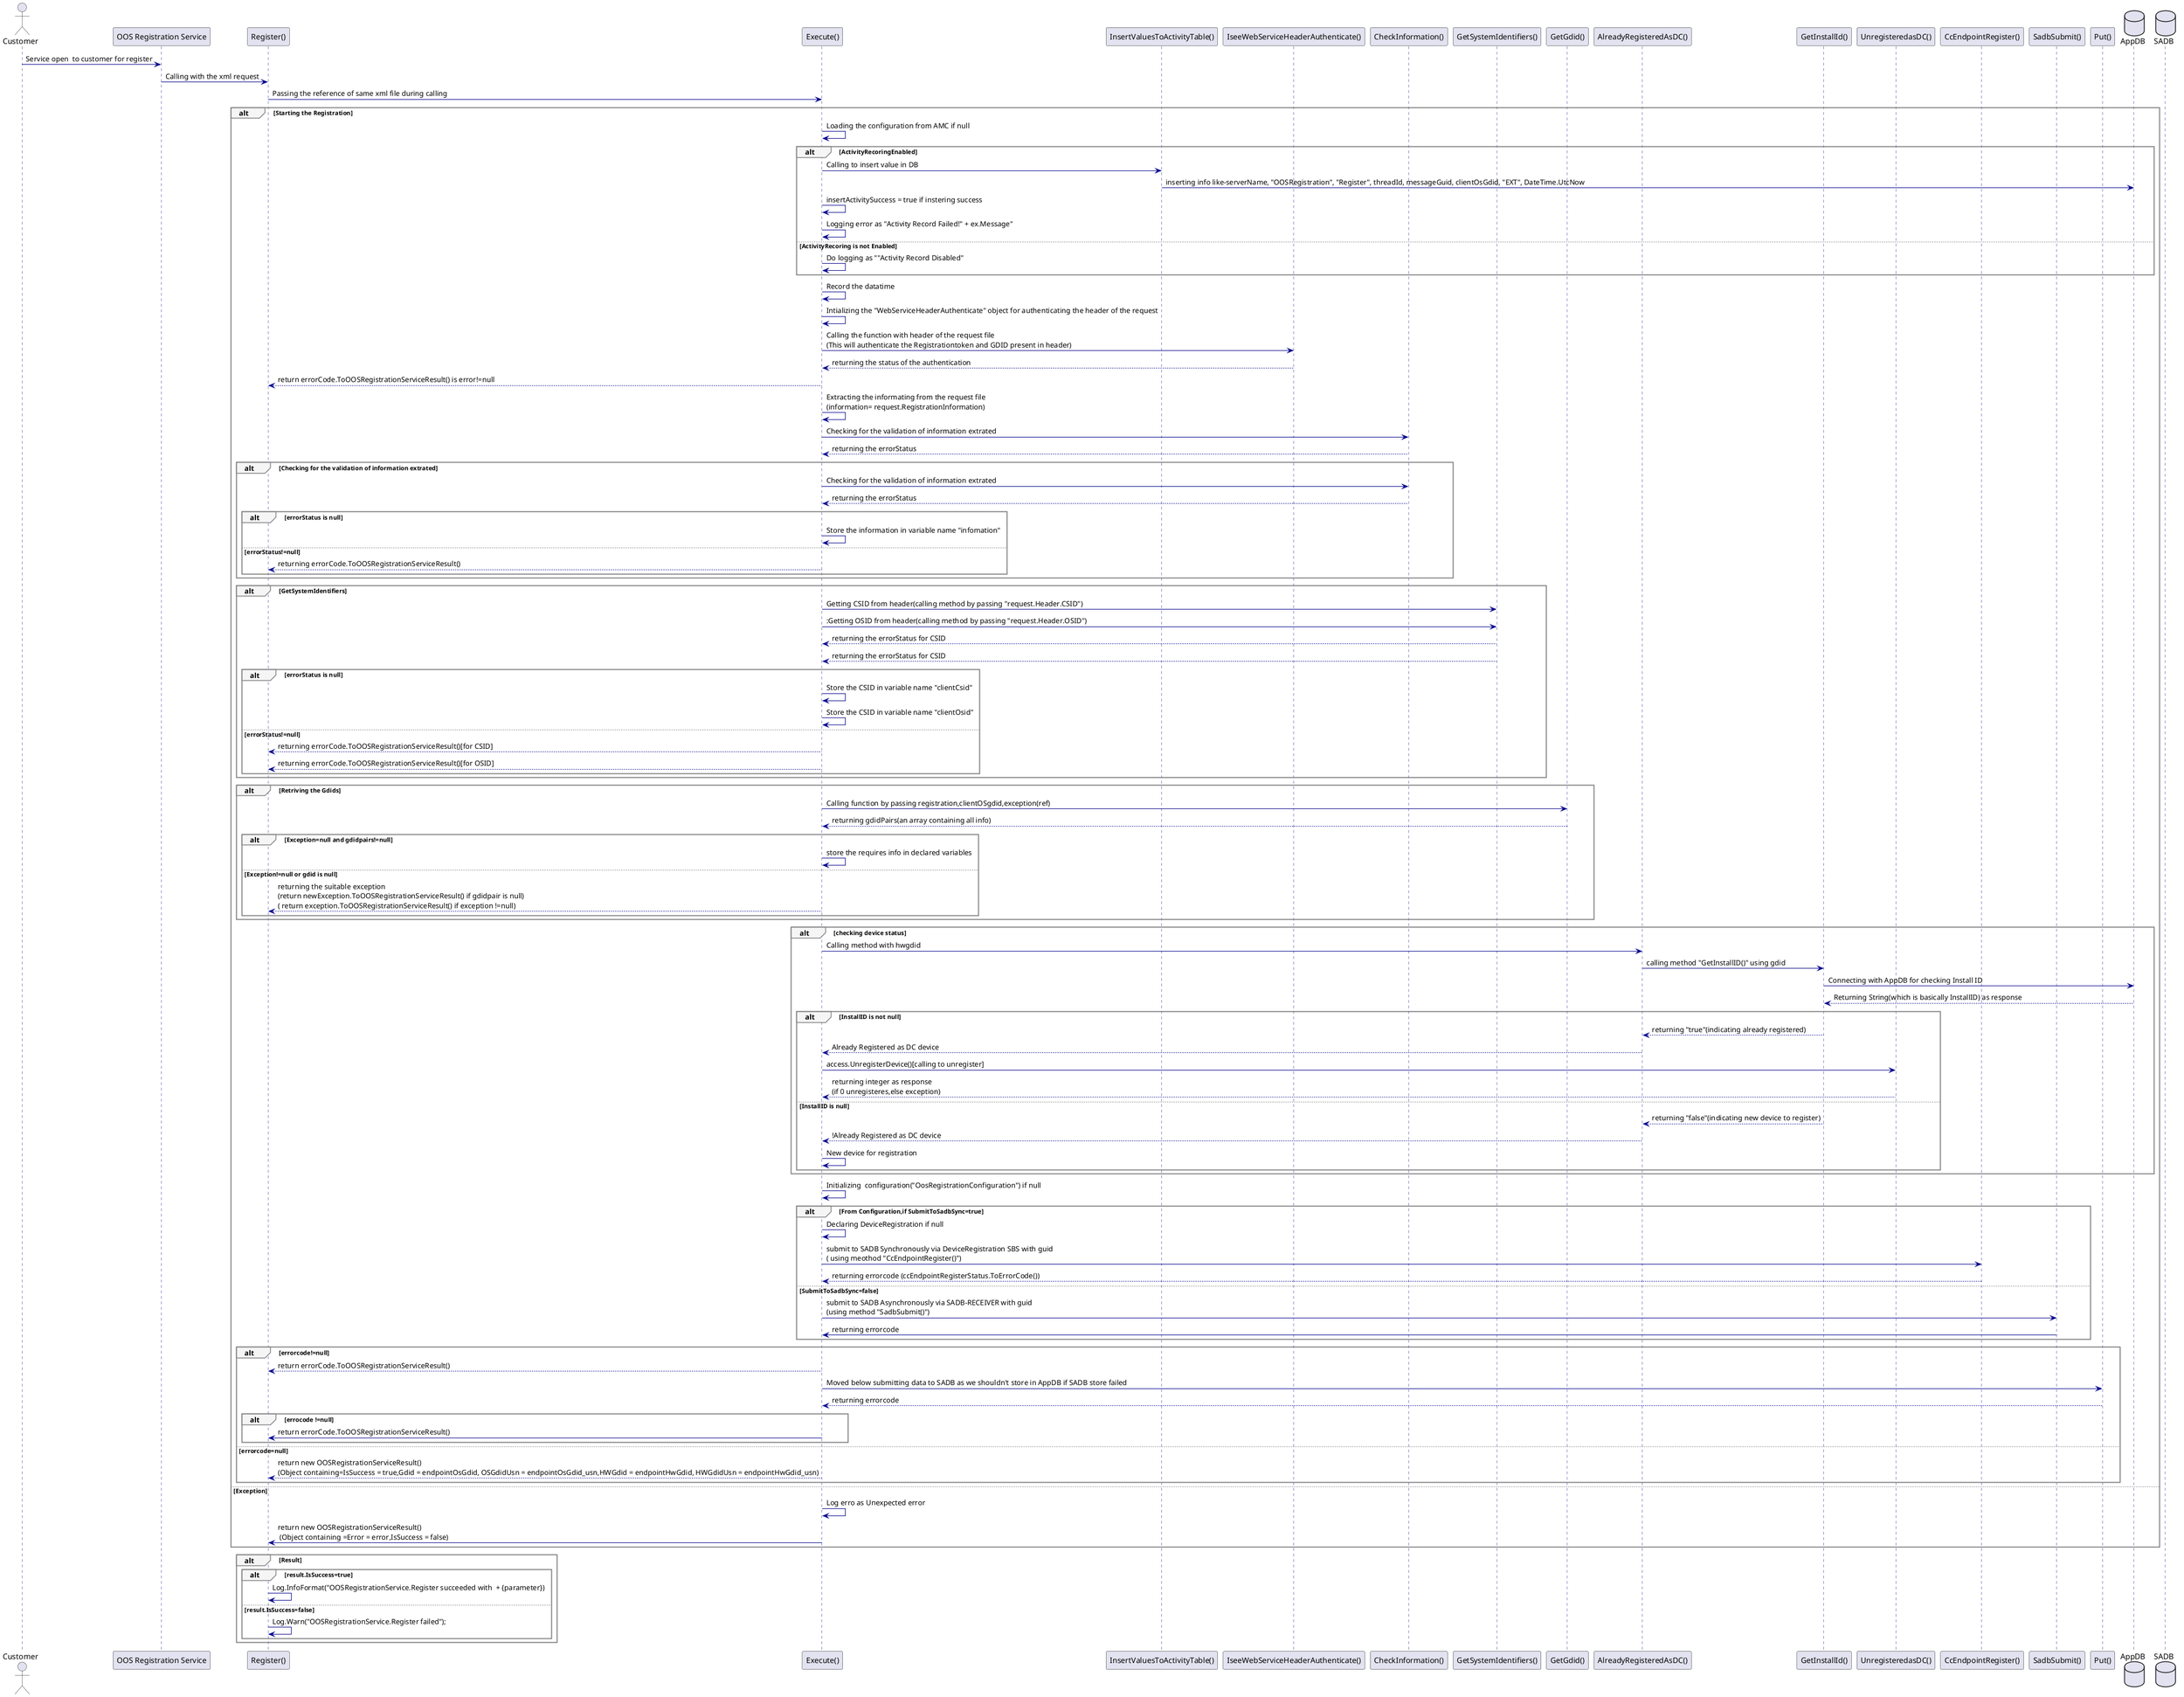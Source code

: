 @startuml "End point Registration Sequence Diagram"

' Customize the appearance
skinparam sequenceArrowColor DarkBlue
skinparam sequenceLifeLineBorderColor Navy
skinparam sequenceGroupBorderColor Gray
skinparam sequenceGroupBackgroundColor WhiteSmoke
skinparam noteBorderColor DarkGoldenRod
skinparam noteBackgroundColor LightYellow


actor "Customer" as user
participant "OOS Registration Service" as ors 
participant "Register()" as r
participant "Execute()" as e
participant "InsertValuesToActivityTable()" as iv
participant "IseeWebServiceHeaderAuthenticate()" as auth
participant "CheckInformation()" as ci
participant "GetSystemIdentifiers()" as gs
participant "GetGdid()" as gg
participant "AlreadyRegisteredAsDC()" as ag
participant "GetInstallId()" as gi
participant "UnregisteredasDC()" as ug
participant "CcEndpointRegister()" as cc
participant "SadbSubmit()" as ss
participant "Put()" as p
database "AppDB" as adb
database "SADB" as sdb


user-> ors:Service open  to customer for register
ors->r:Calling with the xml request
r->e:Passing the reference of same xml file during calling



alt Starting the Registration
 

e->e:Loading the configuration from AMC if null

alt ActivityRecoringEnabled
  e->iv:Calling to insert value in DB
  iv->adb:inserting info like-serverName, "OOSRegistration", "Register", threadId, messageGuid, clientOsGdid, "EXT", DateTime.UtcNow
  e->e: insertActivitySuccess = true if instering success
  e->e:Logging error as "Activity Record Failed!" + ex.Message"
else ActivityRecoring is not Enabled
  e->e:Do logging as ""Activity Record Disabled"
end

e->e:Record the datatime
e->e:Intializing the "WebServiceHeaderAuthenticate" object for authenticating the header of the request
e->auth:Calling the function with header of the request file\n(This will authenticate the Registrationtoken and GDID present in header)
auth-->e:returning the status of the authentication
e-->r:return errorCode.ToOOSRegistrationServiceResult() is error!=null

e->e:Extracting the informating from the request file\n(information= request.RegistrationInformation)

e->ci:Checking for the validation of information extrated
ci-->e:returning the errorStatus


alt Checking for the validation of information extrated
   e->ci:Checking for the validation of information extrated
   ci-->e:returning the errorStatus
   alt errorStatus is null
   e->e:Store the information in variable name "infomation"
   else errorStatus!=null
   e-->r:returning errorCode.ToOOSRegistrationServiceResult()
end
end

alt GetSystemIdentifiers
   e->gs:Getting CSID from header(calling method by passing "request.Header.CSID")
   e->gs::Getting OSID from header(calling method by passing "request.Header.OSID")
   gs-->e:returning the errorStatus for CSID
   gs-->e:returning the errorStatus for CSID
   alt errorStatus is null
   e->e:Store the CSID in variable name "clientCsid"
   e->e:Store the CSID in variable name "clientOsid"
   else errorStatus!=null
   e-->r:returning errorCode.ToOOSRegistrationServiceResult()[for CSID]
   e-->r:returning errorCode.ToOOSRegistrationServiceResult()[for OSID]
   end
end

alt Retriving the Gdids
   e->gg:Calling function by passing registration,clientOSgdid,exception(ref)
   gg-->e:returning gdidPairs(an array containing all info)

   alt Exception=null and gdidpairs!=null
      e->e:store the requires info in declared variables
   else Exception!=null or gdid is null
   e-->r:returning the suitable exception\n(return newException.ToOOSRegistrationServiceResult() if gdidpair is null)\n( return exception.ToOOSRegistrationServiceResult() if exception !=null)
   end
end

alt checking device status
    e->ag:Calling method with hwgdid
    ag->gi:calling method "GetInstallID()" using gdid
    gi->adb:Connecting with AppDB for checking Install ID
    adb-->gi:Returning String(which is basically InstallID) as response
alt InstallID is not null
    gi-->ag:returning "true"(indicating already registered)
    ag-->e:Already Registered as DC device
    e->ug:access.UnregisterDevice()[calling to unregister]
   ug-->e:returning integer as response\n(if 0 unregisteres,else exception)
else InstallID is null
    gi-->ag:returning "false"(indicating new device to register)
    ag-->e:!Already Registered as DC device
    e->e:New device for registration
end
end

e->e:Initializing  configuration("OosRegistrationConfiguration") if null

alt From Configuration,if SubmitToSadbSync=true
    e->e:Declaring DeviceRegistration if null
    e->cc:submit to SADB Synchronously via DeviceRegistration SBS with guid\n( using meothod "CcEndpointRegister()")
    cc-->e:returning errorcode (ccEndpointRegisterStatus.ToErrorCode())
else SubmitToSadbSync=false
    e->ss:submit to SADB Asynchronously via SADB-RECEIVER with guid\n(using method "SadbSubmit()")
    ss->e:returning errorcode
end


alt errorcode!=null
       e-->r: return errorCode.ToOOSRegistrationServiceResult()
       e->p:Moved below submitting data to SADB as we shouldn't store in AppDB if SADB store failed
       p-->e:returning errorcode
    alt errocode !=null
      e->r:return errorCode.ToOOSRegistrationServiceResult()
    end
else errorcode=null
    e-->r: return new OOSRegistrationServiceResult()\n(Object containing=IsSuccess = true,Gdid = endpointOsGdid, OSGdidUsn = endpointOsGdid_usn,HWGdid = endpointHwGdid, HWGdidUsn = endpointHwGdid_usn)                 
end

else Exception
   e->e:Log erro as Unexpected error
   e->r:  return new OOSRegistrationServiceResult()\n (Object containing =Error = error,IsSuccess = false)
    
end 


alt Result
    alt result.IsSuccess=true
    r->r:Log.InfoFormat("OOSRegistrationService.Register succeeded with  + {parameter})
    else result.IsSuccess=false
    r->r:Log.Warn("OOSRegistrationService.Register failed");
end
end